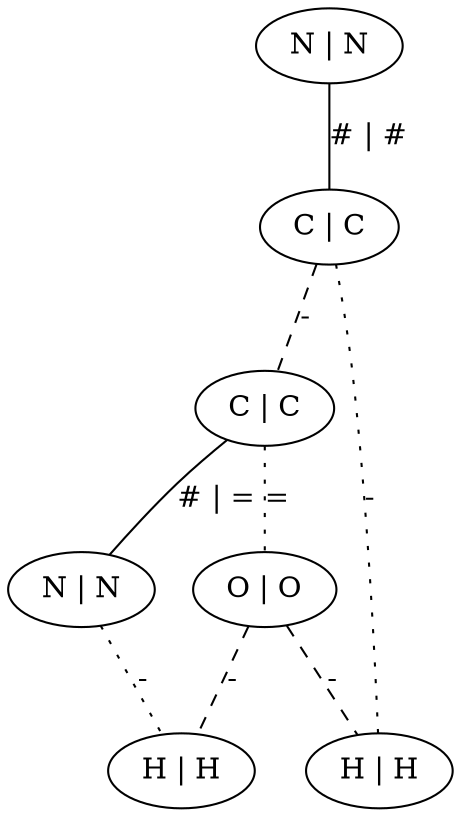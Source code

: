 graph G {
	0 [ label="N | N" ]
	1 [ label="C | C" ]
	2 [ label="C | C" ]
	3 [ label="N | N" ]
	4 [ label="O | O" ]
	5 [ label="H | H" ]
	6 [ label="H | H" ]
	0 -- 1 [ label="# | #" ]
	1 -- 2 [ style=dashed label="-" ]
	1 -- 5 [ style=dotted label="-" ]
	2 -- 3 [ label="# | =" ]
	2 -- 4 [ style=dotted label="=" ]
	3 -- 6 [ style=dotted label="-" ]
	4 -- 5 [ style=dashed label="-" ]
	4 -- 6 [ style=dashed label="-" ]
}
